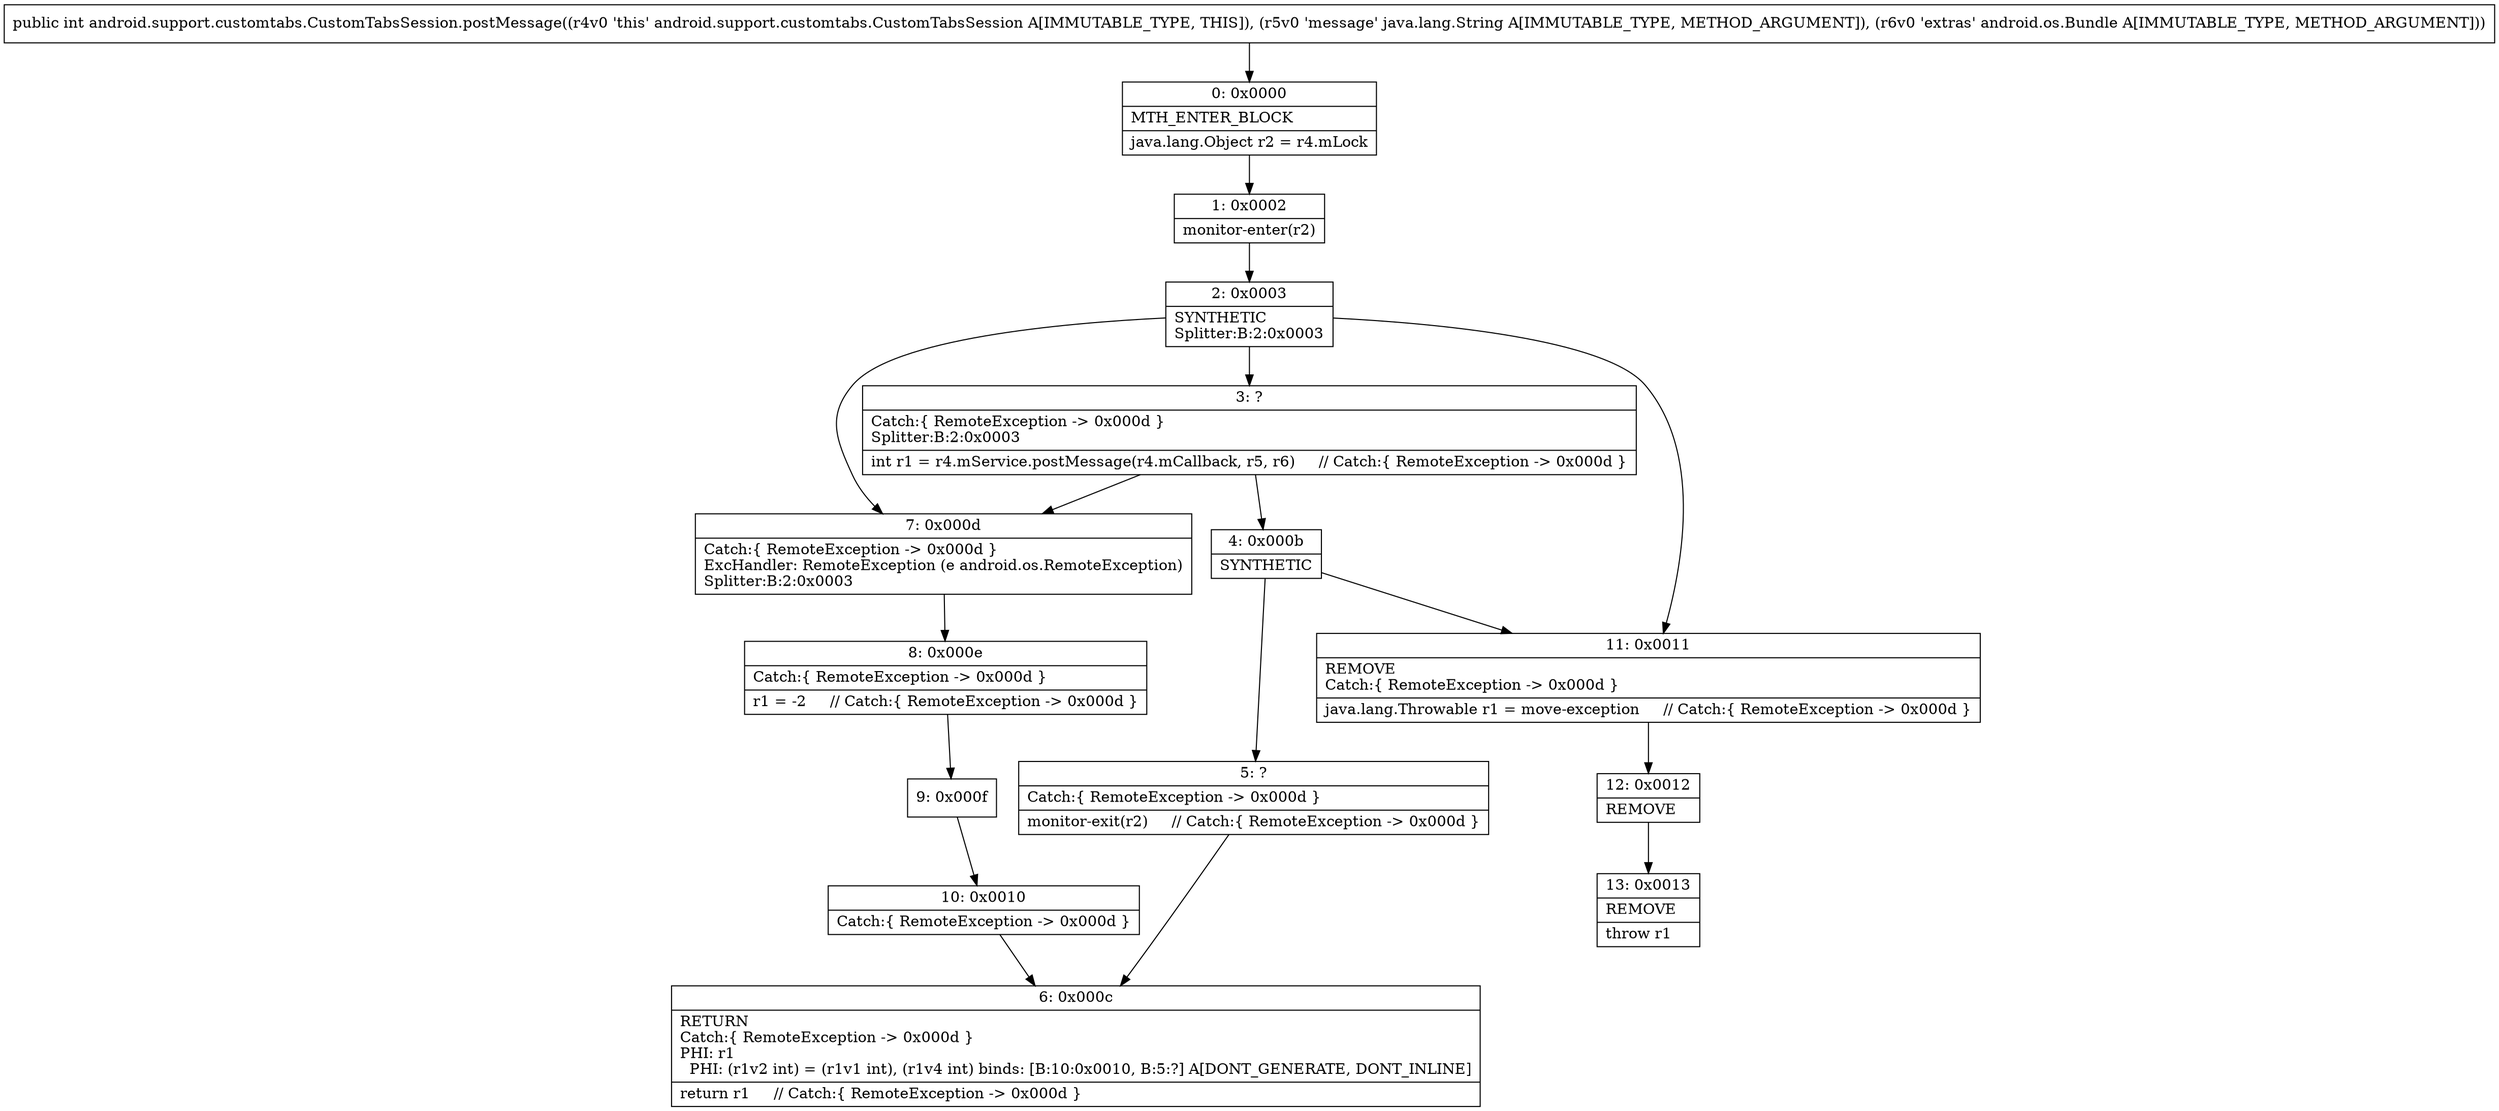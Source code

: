 digraph "CFG forandroid.support.customtabs.CustomTabsSession.postMessage(Ljava\/lang\/String;Landroid\/os\/Bundle;)I" {
Node_0 [shape=record,label="{0\:\ 0x0000|MTH_ENTER_BLOCK\l|java.lang.Object r2 = r4.mLock\l}"];
Node_1 [shape=record,label="{1\:\ 0x0002|monitor\-enter(r2)\l}"];
Node_2 [shape=record,label="{2\:\ 0x0003|SYNTHETIC\lSplitter:B:2:0x0003\l}"];
Node_3 [shape=record,label="{3\:\ ?|Catch:\{ RemoteException \-\> 0x000d \}\lSplitter:B:2:0x0003\l|int r1 = r4.mService.postMessage(r4.mCallback, r5, r6)     \/\/ Catch:\{ RemoteException \-\> 0x000d \}\l}"];
Node_4 [shape=record,label="{4\:\ 0x000b|SYNTHETIC\l}"];
Node_5 [shape=record,label="{5\:\ ?|Catch:\{ RemoteException \-\> 0x000d \}\l|monitor\-exit(r2)     \/\/ Catch:\{ RemoteException \-\> 0x000d \}\l}"];
Node_6 [shape=record,label="{6\:\ 0x000c|RETURN\lCatch:\{ RemoteException \-\> 0x000d \}\lPHI: r1 \l  PHI: (r1v2 int) = (r1v1 int), (r1v4 int) binds: [B:10:0x0010, B:5:?] A[DONT_GENERATE, DONT_INLINE]\l|return r1     \/\/ Catch:\{ RemoteException \-\> 0x000d \}\l}"];
Node_7 [shape=record,label="{7\:\ 0x000d|Catch:\{ RemoteException \-\> 0x000d \}\lExcHandler: RemoteException (e android.os.RemoteException)\lSplitter:B:2:0x0003\l}"];
Node_8 [shape=record,label="{8\:\ 0x000e|Catch:\{ RemoteException \-\> 0x000d \}\l|r1 = \-2     \/\/ Catch:\{ RemoteException \-\> 0x000d \}\l}"];
Node_9 [shape=record,label="{9\:\ 0x000f}"];
Node_10 [shape=record,label="{10\:\ 0x0010|Catch:\{ RemoteException \-\> 0x000d \}\l}"];
Node_11 [shape=record,label="{11\:\ 0x0011|REMOVE\lCatch:\{ RemoteException \-\> 0x000d \}\l|java.lang.Throwable r1 = move\-exception     \/\/ Catch:\{ RemoteException \-\> 0x000d \}\l}"];
Node_12 [shape=record,label="{12\:\ 0x0012|REMOVE\l}"];
Node_13 [shape=record,label="{13\:\ 0x0013|REMOVE\l|throw r1\l}"];
MethodNode[shape=record,label="{public int android.support.customtabs.CustomTabsSession.postMessage((r4v0 'this' android.support.customtabs.CustomTabsSession A[IMMUTABLE_TYPE, THIS]), (r5v0 'message' java.lang.String A[IMMUTABLE_TYPE, METHOD_ARGUMENT]), (r6v0 'extras' android.os.Bundle A[IMMUTABLE_TYPE, METHOD_ARGUMENT])) }"];
MethodNode -> Node_0;
Node_0 -> Node_1;
Node_1 -> Node_2;
Node_2 -> Node_3;
Node_2 -> Node_7;
Node_2 -> Node_11;
Node_3 -> Node_7;
Node_3 -> Node_4;
Node_4 -> Node_5;
Node_4 -> Node_11;
Node_5 -> Node_6;
Node_7 -> Node_8;
Node_8 -> Node_9;
Node_9 -> Node_10;
Node_10 -> Node_6;
Node_11 -> Node_12;
Node_12 -> Node_13;
}

